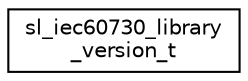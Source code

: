 digraph "Graphical Class Hierarchy"
{
 // LATEX_PDF_SIZE
  edge [fontname="Helvetica",fontsize="10",labelfontname="Helvetica",labelfontsize="10"];
  node [fontname="Helvetica",fontsize="10",shape=record];
  rankdir="LR";
  Node0 [label="sl_iec60730_library\l_version_t",height=0.2,width=0.4,color="black", fillcolor="white", style="filled",URL="$structsl__iec60730__library__version__t.html",tooltip=" "];
}
